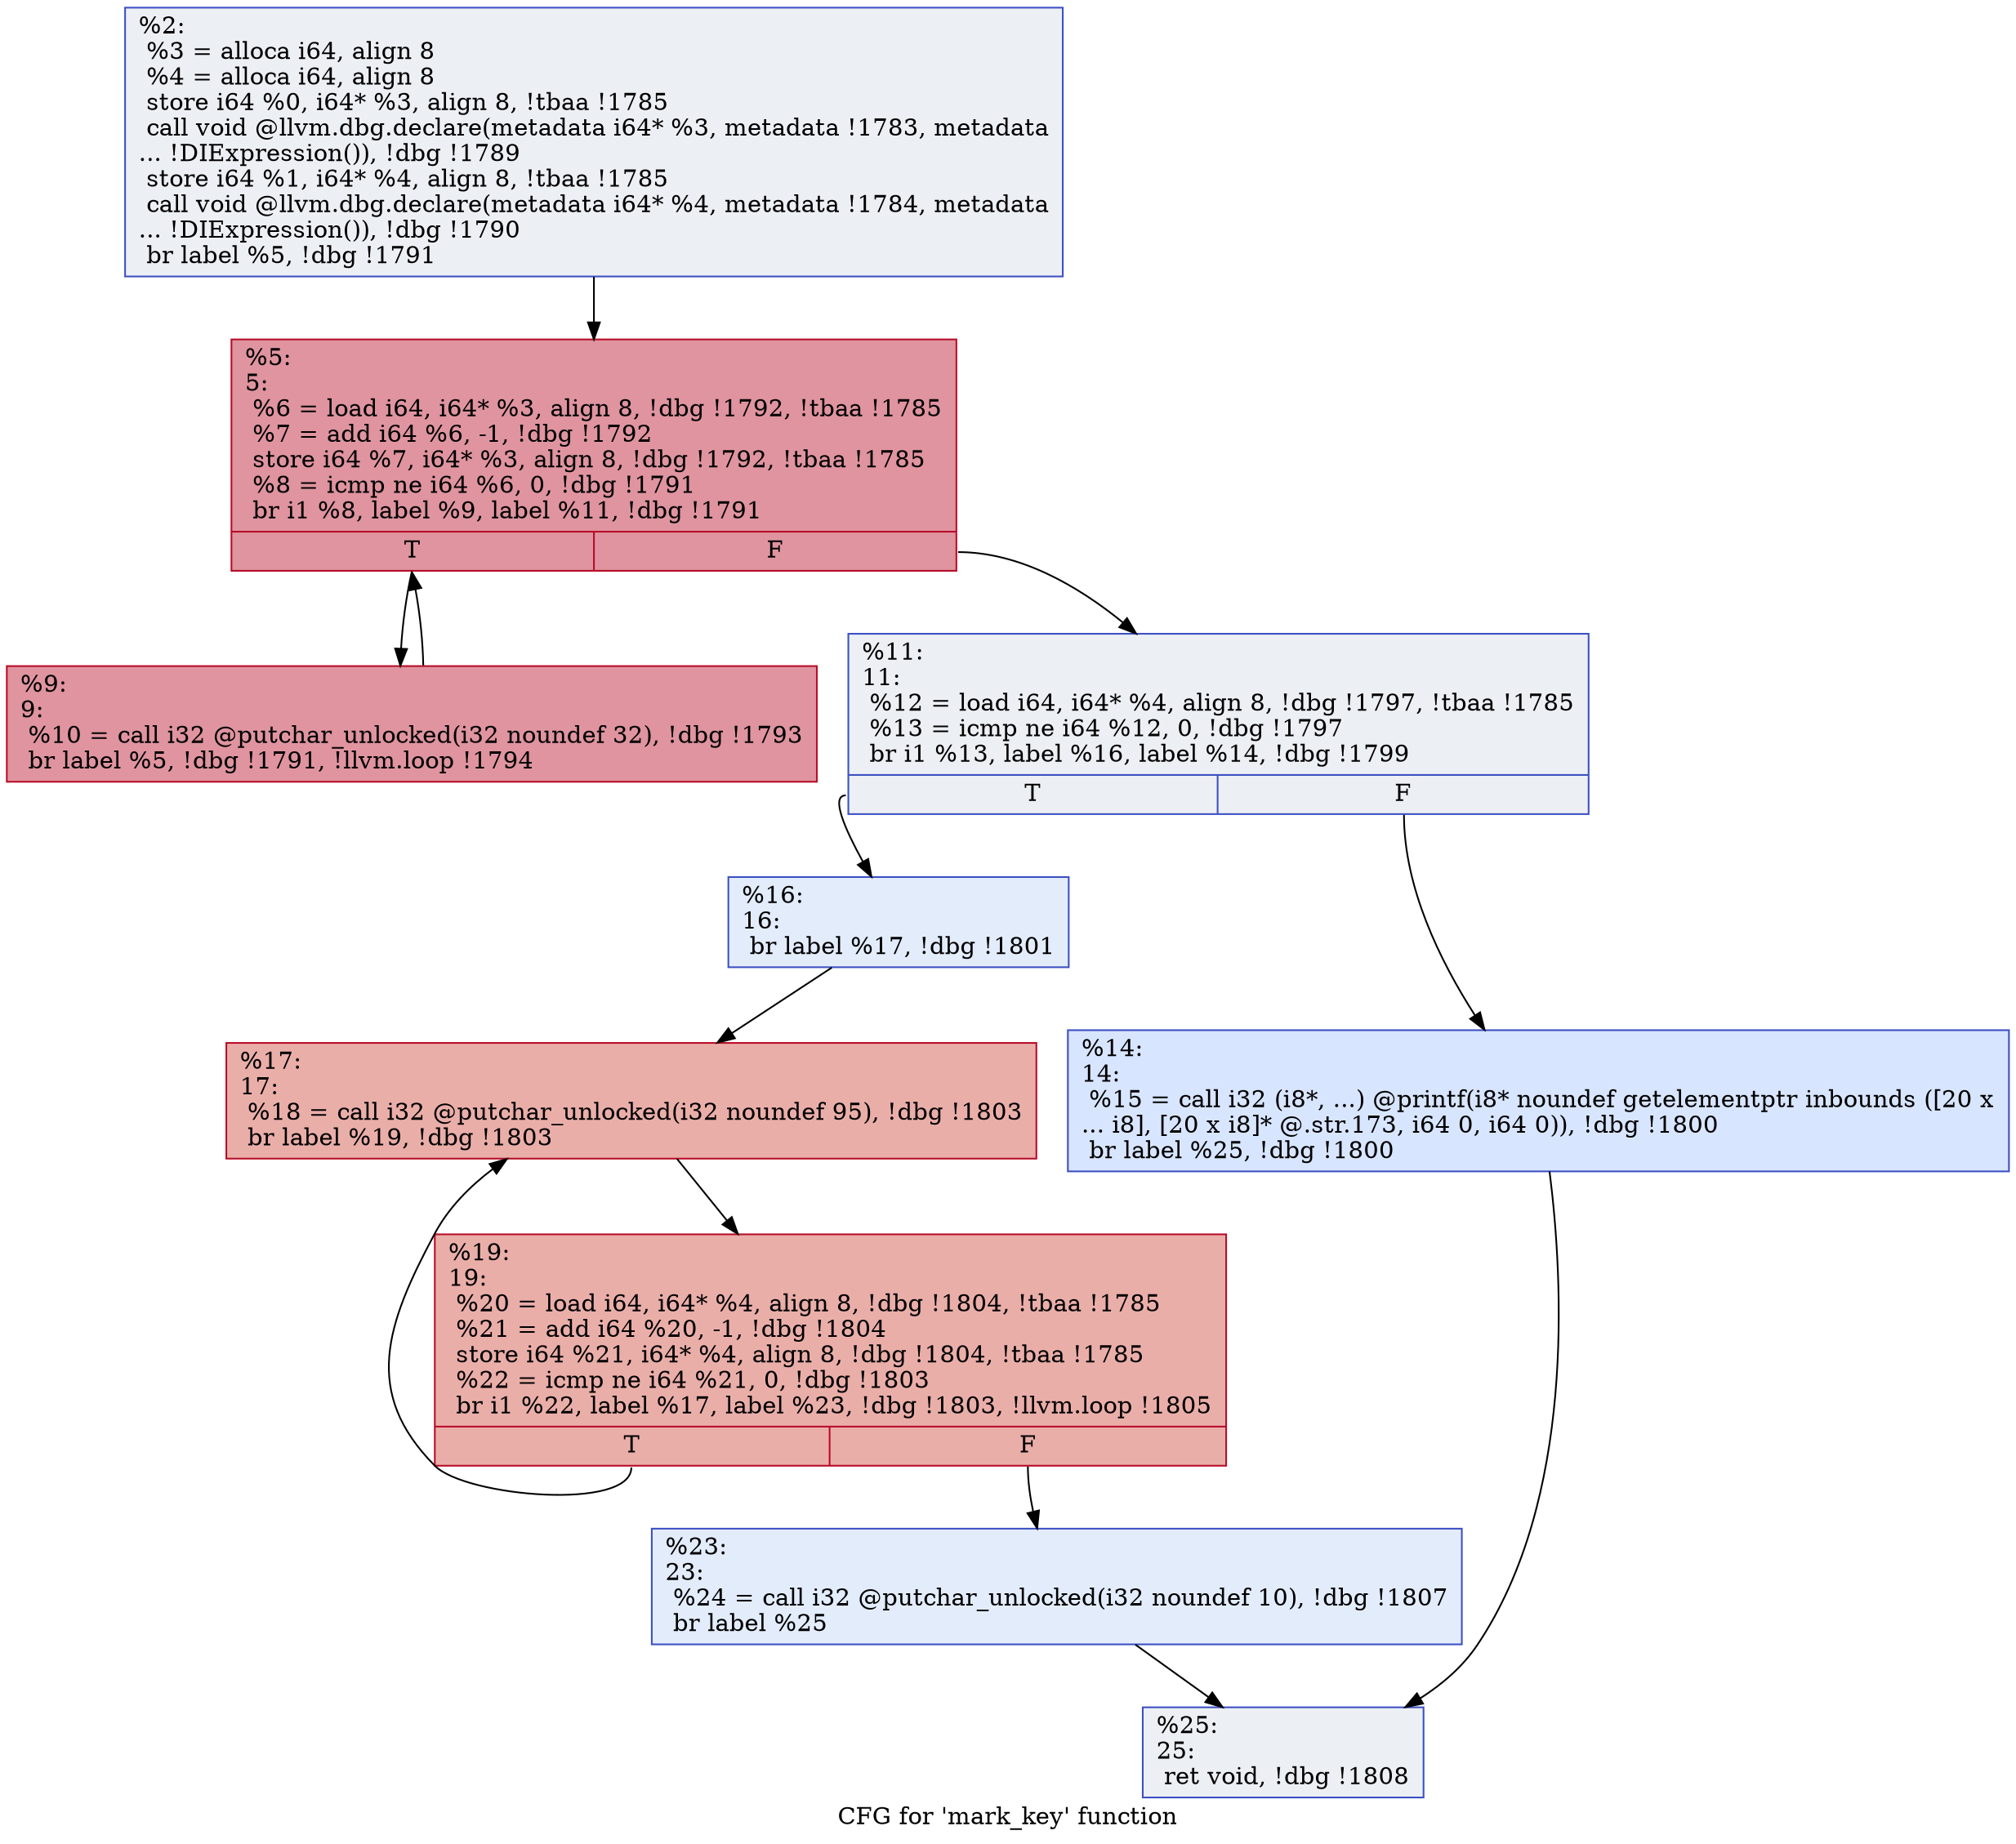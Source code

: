 digraph "CFG for 'mark_key' function" {
	label="CFG for 'mark_key' function";

	Node0x22e8700 [shape=record,color="#3d50c3ff", style=filled, fillcolor="#d4dbe670",label="{%2:\l  %3 = alloca i64, align 8\l  %4 = alloca i64, align 8\l  store i64 %0, i64* %3, align 8, !tbaa !1785\l  call void @llvm.dbg.declare(metadata i64* %3, metadata !1783, metadata\l... !DIExpression()), !dbg !1789\l  store i64 %1, i64* %4, align 8, !tbaa !1785\l  call void @llvm.dbg.declare(metadata i64* %4, metadata !1784, metadata\l... !DIExpression()), !dbg !1790\l  br label %5, !dbg !1791\l}"];
	Node0x22e8700 -> Node0x22ea640;
	Node0x22ea640 [shape=record,color="#b70d28ff", style=filled, fillcolor="#b70d2870",label="{%5:\l5:                                                \l  %6 = load i64, i64* %3, align 8, !dbg !1792, !tbaa !1785\l  %7 = add i64 %6, -1, !dbg !1792\l  store i64 %7, i64* %3, align 8, !dbg !1792, !tbaa !1785\l  %8 = icmp ne i64 %6, 0, !dbg !1791\l  br i1 %8, label %9, label %11, !dbg !1791\l|{<s0>T|<s1>F}}"];
	Node0x22ea640:s0 -> Node0x22ea690;
	Node0x22ea640:s1 -> Node0x22ea6e0;
	Node0x22ea690 [shape=record,color="#b70d28ff", style=filled, fillcolor="#b70d2870",label="{%9:\l9:                                                \l  %10 = call i32 @putchar_unlocked(i32 noundef 32), !dbg !1793\l  br label %5, !dbg !1791, !llvm.loop !1794\l}"];
	Node0x22ea690 -> Node0x22ea640;
	Node0x22ea6e0 [shape=record,color="#3d50c3ff", style=filled, fillcolor="#d4dbe670",label="{%11:\l11:                                               \l  %12 = load i64, i64* %4, align 8, !dbg !1797, !tbaa !1785\l  %13 = icmp ne i64 %12, 0, !dbg !1797\l  br i1 %13, label %16, label %14, !dbg !1799\l|{<s0>T|<s1>F}}"];
	Node0x22ea6e0:s0 -> Node0x22ea780;
	Node0x22ea6e0:s1 -> Node0x22ea730;
	Node0x22ea730 [shape=record,color="#3d50c3ff", style=filled, fillcolor="#a7c5fe70",label="{%14:\l14:                                               \l  %15 = call i32 (i8*, ...) @printf(i8* noundef getelementptr inbounds ([20 x\l... i8], [20 x i8]* @.str.173, i64 0, i64 0)), !dbg !1800\l  br label %25, !dbg !1800\l}"];
	Node0x22ea730 -> Node0x22ea8c0;
	Node0x22ea780 [shape=record,color="#3d50c3ff", style=filled, fillcolor="#bfd3f670",label="{%16:\l16:                                               \l  br label %17, !dbg !1801\l}"];
	Node0x22ea780 -> Node0x22ea7d0;
	Node0x22ea7d0 [shape=record,color="#b70d28ff", style=filled, fillcolor="#d0473d70",label="{%17:\l17:                                               \l  %18 = call i32 @putchar_unlocked(i32 noundef 95), !dbg !1803\l  br label %19, !dbg !1803\l}"];
	Node0x22ea7d0 -> Node0x22ea820;
	Node0x22ea820 [shape=record,color="#b70d28ff", style=filled, fillcolor="#d0473d70",label="{%19:\l19:                                               \l  %20 = load i64, i64* %4, align 8, !dbg !1804, !tbaa !1785\l  %21 = add i64 %20, -1, !dbg !1804\l  store i64 %21, i64* %4, align 8, !dbg !1804, !tbaa !1785\l  %22 = icmp ne i64 %21, 0, !dbg !1803\l  br i1 %22, label %17, label %23, !dbg !1803, !llvm.loop !1805\l|{<s0>T|<s1>F}}"];
	Node0x22ea820:s0 -> Node0x22ea7d0;
	Node0x22ea820:s1 -> Node0x22ea870;
	Node0x22ea870 [shape=record,color="#3d50c3ff", style=filled, fillcolor="#bfd3f670",label="{%23:\l23:                                               \l  %24 = call i32 @putchar_unlocked(i32 noundef 10), !dbg !1807\l  br label %25\l}"];
	Node0x22ea870 -> Node0x22ea8c0;
	Node0x22ea8c0 [shape=record,color="#3d50c3ff", style=filled, fillcolor="#d4dbe670",label="{%25:\l25:                                               \l  ret void, !dbg !1808\l}"];
}
